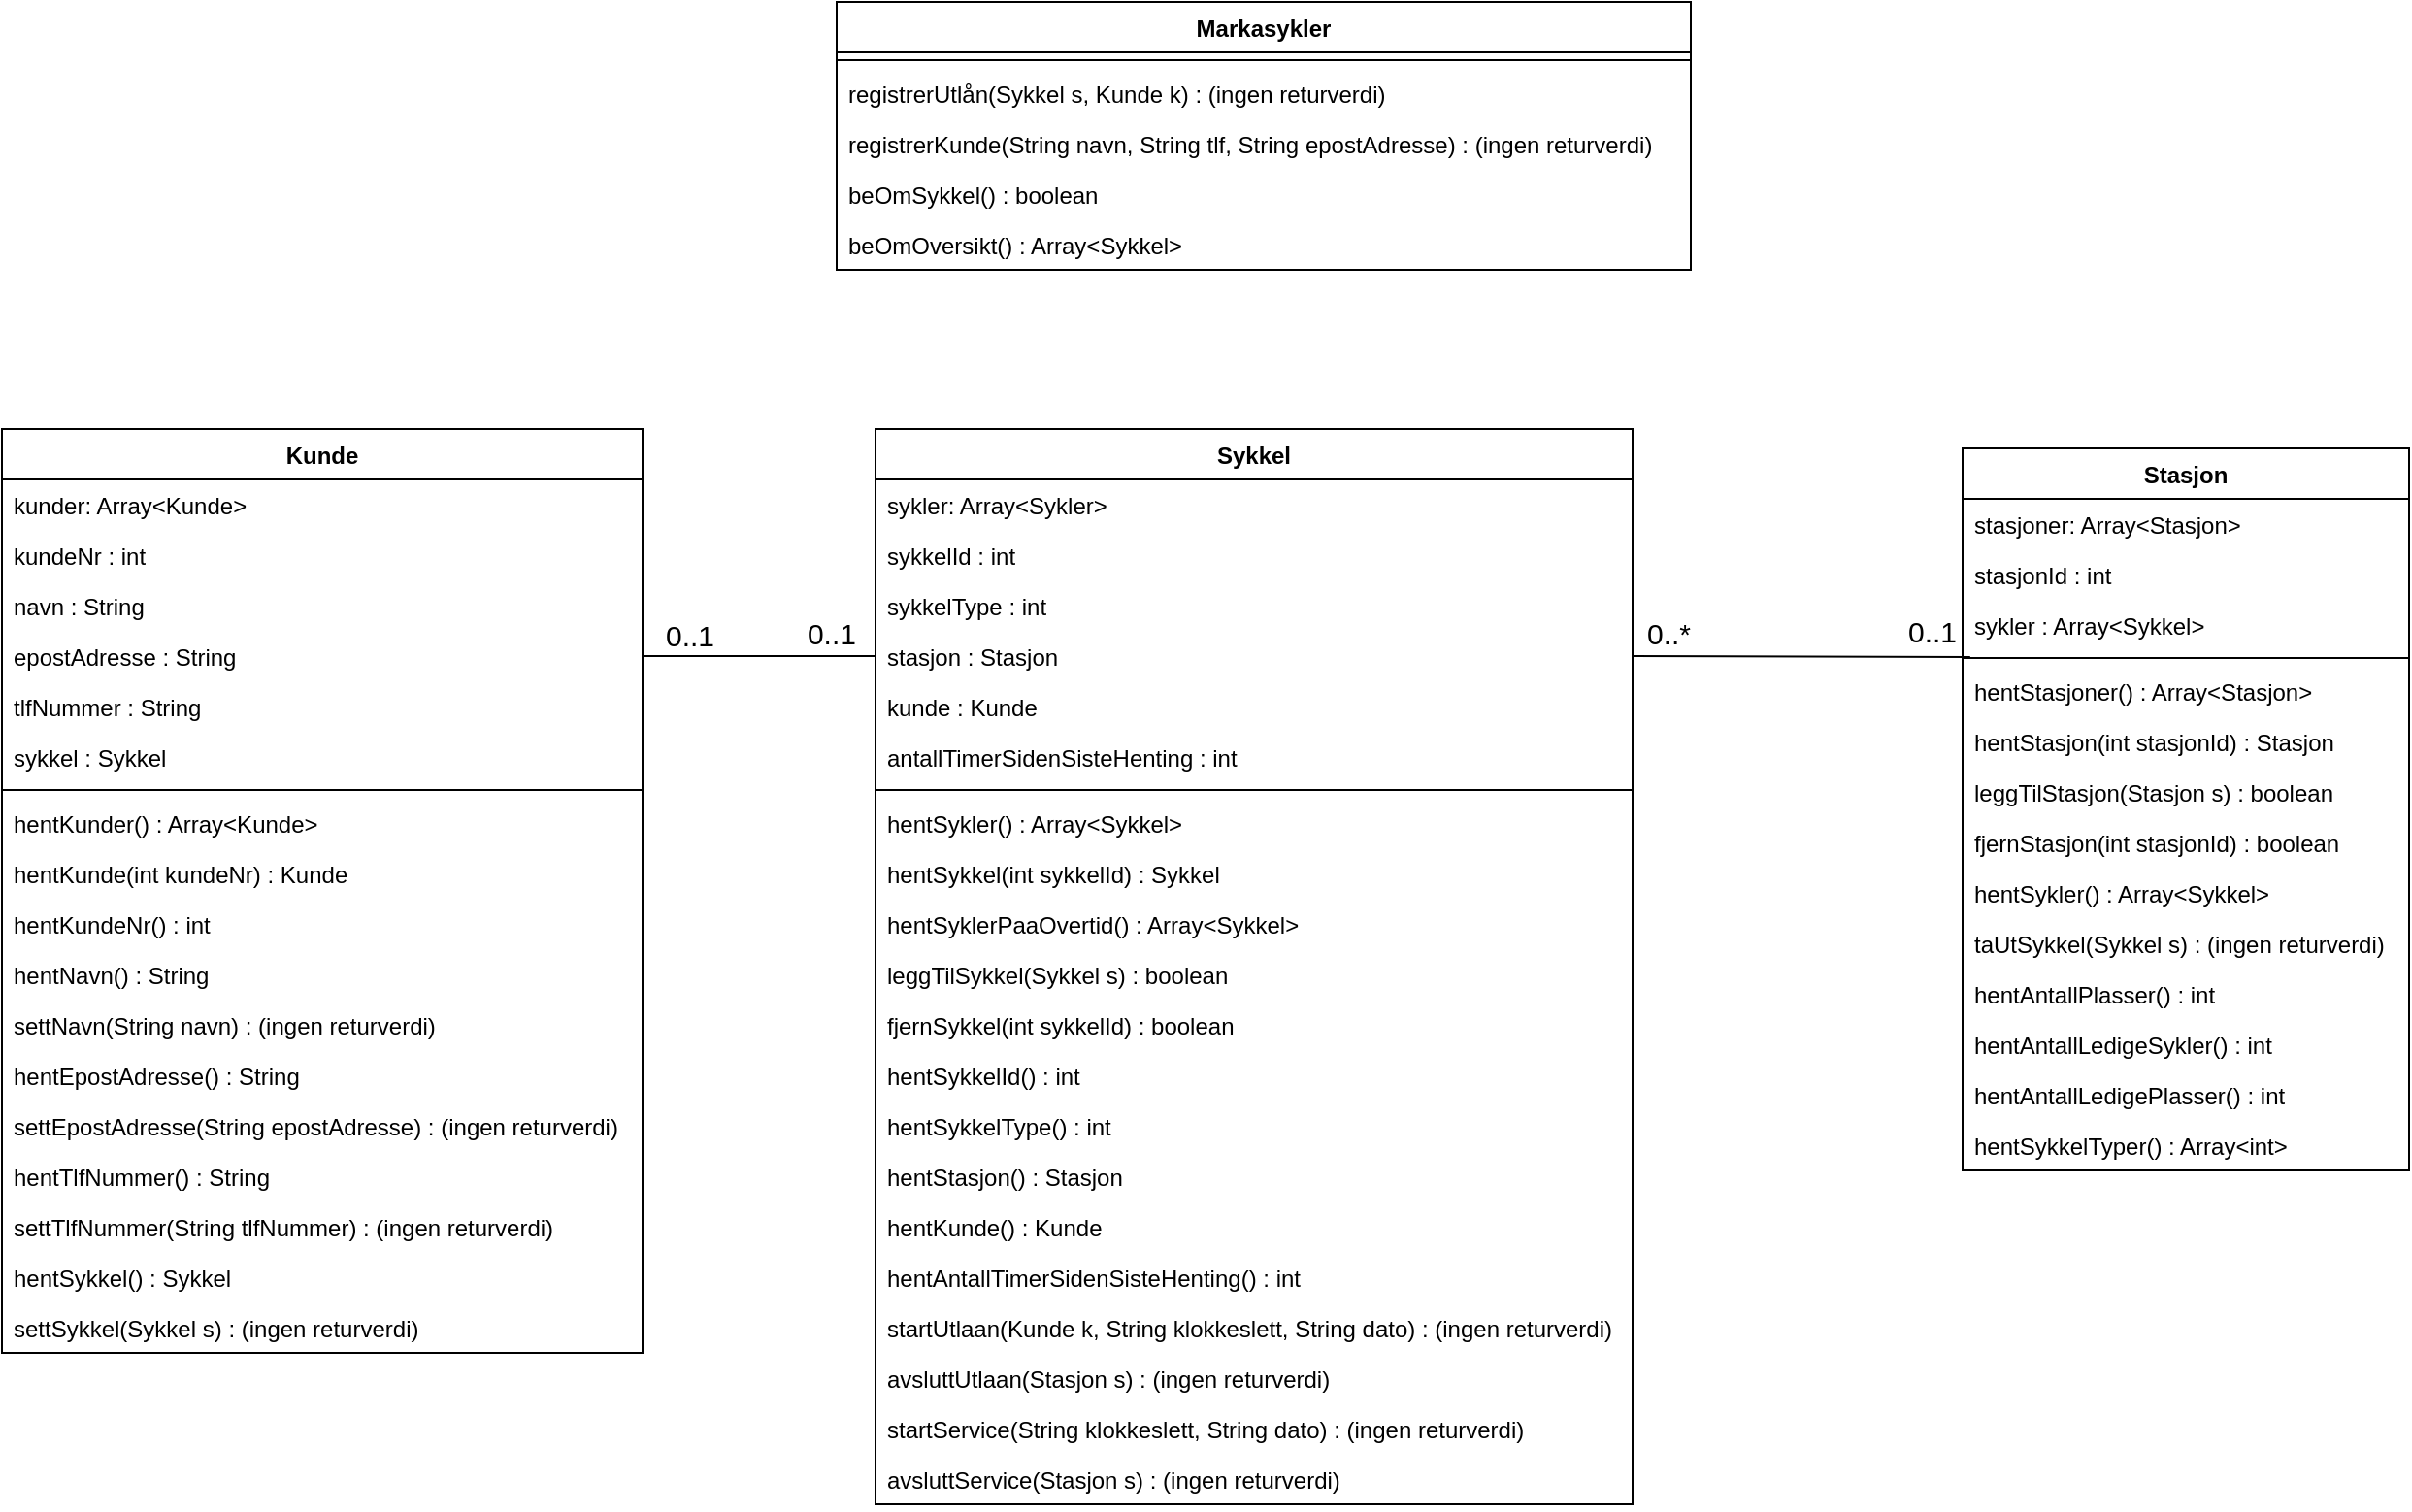 <mxfile version="13.8.0" type="github">
  <diagram id="C5RBs43oDa-KdzZeNtuy" name="Page-1">
    <mxGraphModel dx="2071" dy="831" grid="1" gridSize="10" guides="1" tooltips="1" connect="1" arrows="1" fold="1" page="1" pageScale="1" pageWidth="1654" pageHeight="1169" math="0" shadow="0">
      <root>
        <mxCell id="WIyWlLk6GJQsqaUBKTNV-0" />
        <mxCell id="WIyWlLk6GJQsqaUBKTNV-1" parent="WIyWlLk6GJQsqaUBKTNV-0" />
        <mxCell id="VrpznBEagQT3Lf_o6-Ye-7" value="" style="endArrow=none;html=1;rounded=0;exitX=1;exitY=0.5;exitDx=0;exitDy=0;entryX=0;entryY=0.5;entryDx=0;entryDy=0;" parent="WIyWlLk6GJQsqaUBKTNV-1" source="aeJ9pazkbRF26ST0N7e8-9" target="QVgdoW_EJSvDWmZYw-zW-9" edge="1">
          <mxGeometry relative="1" as="geometry">
            <mxPoint x="620" y="180" as="sourcePoint" />
            <mxPoint x="780" y="180" as="targetPoint" />
          </mxGeometry>
        </mxCell>
        <mxCell id="VrpznBEagQT3Lf_o6-Ye-8" value="&lt;font style=&quot;font-size: 15px&quot;&gt;0..1&lt;/font&gt;" style="resizable=0;html=1;align=left;verticalAlign=bottom;" parent="VrpznBEagQT3Lf_o6-Ye-7" connectable="0" vertex="1">
          <mxGeometry x="-1" relative="1" as="geometry">
            <mxPoint x="10" as="offset" />
          </mxGeometry>
        </mxCell>
        <mxCell id="VrpznBEagQT3Lf_o6-Ye-9" value="0..1" style="resizable=0;html=1;align=right;verticalAlign=bottom;fontSize=15;" parent="VrpznBEagQT3Lf_o6-Ye-7" connectable="0" vertex="1">
          <mxGeometry x="1" relative="1" as="geometry">
            <mxPoint x="-10" y="-1" as="offset" />
          </mxGeometry>
        </mxCell>
        <mxCell id="VrpznBEagQT3Lf_o6-Ye-13" value="" style="endArrow=none;html=1;rounded=0;exitX=0.017;exitY=0.436;exitDx=0;exitDy=0;exitPerimeter=0;entryX=1;entryY=0.5;entryDx=0;entryDy=0;" parent="WIyWlLk6GJQsqaUBKTNV-1" source="9goj5CrehQjhdctx5q1Q-2" target="QVgdoW_EJSvDWmZYw-zW-9" edge="1">
          <mxGeometry relative="1" as="geometry">
            <mxPoint x="1200" y="420" as="sourcePoint" />
            <mxPoint x="1120" y="381" as="targetPoint" />
          </mxGeometry>
        </mxCell>
        <mxCell id="VrpznBEagQT3Lf_o6-Ye-14" value="&lt;font style=&quot;font-size: 15px&quot;&gt;0..1&lt;/font&gt;" style="resizable=0;html=1;align=left;verticalAlign=bottom;" parent="VrpznBEagQT3Lf_o6-Ye-13" connectable="0" vertex="1">
          <mxGeometry x="-1" relative="1" as="geometry">
            <mxPoint x="-33.91" y="-1.49" as="offset" />
          </mxGeometry>
        </mxCell>
        <mxCell id="VrpznBEagQT3Lf_o6-Ye-15" value="0..*" style="resizable=0;html=1;align=right;verticalAlign=bottom;fontSize=15;" parent="VrpznBEagQT3Lf_o6-Ye-13" connectable="0" vertex="1">
          <mxGeometry x="1" relative="1" as="geometry">
            <mxPoint x="30.09" as="offset" />
          </mxGeometry>
        </mxCell>
        <mxCell id="5cLu1j_Fh5NlevFUKu2e-8" value="Markasykler" style="swimlane;fontStyle=1;align=center;verticalAlign=top;childLayout=stackLayout;horizontal=1;startSize=26;horizontalStack=0;resizeParent=1;resizeParentMax=0;resizeLast=0;collapsible=1;marginBottom=0;" parent="WIyWlLk6GJQsqaUBKTNV-1" vertex="1">
          <mxGeometry x="660" y="70" width="440" height="138" as="geometry" />
        </mxCell>
        <mxCell id="5cLu1j_Fh5NlevFUKu2e-10" value="" style="line;strokeWidth=1;fillColor=none;align=left;verticalAlign=middle;spacingTop=-1;spacingLeft=3;spacingRight=3;rotatable=0;labelPosition=right;points=[];portConstraint=eastwest;" parent="5cLu1j_Fh5NlevFUKu2e-8" vertex="1">
          <mxGeometry y="26" width="440" height="8" as="geometry" />
        </mxCell>
        <mxCell id="5cLu1j_Fh5NlevFUKu2e-20" value="registrerUtlån(Sykkel s, Kunde k) : (ingen returverdi) " style="text;strokeColor=none;fillColor=none;align=left;verticalAlign=top;spacingLeft=4;spacingRight=4;overflow=hidden;rotatable=0;points=[[0,0.5],[1,0.5]];portConstraint=eastwest;" parent="5cLu1j_Fh5NlevFUKu2e-8" vertex="1">
          <mxGeometry y="34" width="440" height="26" as="geometry" />
        </mxCell>
        <mxCell id="5cLu1j_Fh5NlevFUKu2e-21" value="registrerKunde(String navn, String tlf, String epostAdresse) : (ingen returverdi)" style="text;strokeColor=none;fillColor=none;align=left;verticalAlign=top;spacingLeft=4;spacingRight=4;overflow=hidden;rotatable=0;points=[[0,0.5],[1,0.5]];portConstraint=eastwest;" parent="5cLu1j_Fh5NlevFUKu2e-8" vertex="1">
          <mxGeometry y="60" width="440" height="26" as="geometry" />
        </mxCell>
        <mxCell id="uB-KTIDts_Ee8TIW10e4-4" value="beOmSykkel() : boolean" style="text;strokeColor=none;fillColor=none;align=left;verticalAlign=top;spacingLeft=4;spacingRight=4;overflow=hidden;rotatable=0;points=[[0,0.5],[1,0.5]];portConstraint=eastwest;" vertex="1" parent="5cLu1j_Fh5NlevFUKu2e-8">
          <mxGeometry y="86" width="440" height="26" as="geometry" />
        </mxCell>
        <mxCell id="uB-KTIDts_Ee8TIW10e4-5" value="beOmOversikt() : Array&lt;Sykkel&gt;" style="text;strokeColor=none;fillColor=none;align=left;verticalAlign=top;spacingLeft=4;spacingRight=4;overflow=hidden;rotatable=0;points=[[0,0.5],[1,0.5]];portConstraint=eastwest;" vertex="1" parent="5cLu1j_Fh5NlevFUKu2e-8">
          <mxGeometry y="112" width="440" height="26" as="geometry" />
        </mxCell>
        <mxCell id="aeJ9pazkbRF26ST0N7e8-0" value="Kunde" style="swimlane;fontStyle=1;align=center;verticalAlign=top;childLayout=stackLayout;horizontal=1;startSize=26;horizontalStack=0;resizeParent=1;resizeParentMax=0;resizeLast=0;collapsible=1;marginBottom=0;" parent="WIyWlLk6GJQsqaUBKTNV-1" vertex="1">
          <mxGeometry x="230" y="290" width="330" height="476" as="geometry" />
        </mxCell>
        <mxCell id="2YwRM7dUgeI0-jvgFiAl-2" value="kunder: Array&lt;Kunde&gt;" style="text;strokeColor=none;fillColor=none;align=left;verticalAlign=top;spacingLeft=4;spacingRight=4;overflow=hidden;rotatable=0;points=[[0,0.5],[1,0.5]];portConstraint=eastwest;" parent="aeJ9pazkbRF26ST0N7e8-0" vertex="1">
          <mxGeometry y="26" width="330" height="26" as="geometry" />
        </mxCell>
        <mxCell id="aeJ9pazkbRF26ST0N7e8-1" value="kundeNr : int" style="text;strokeColor=none;fillColor=none;align=left;verticalAlign=top;spacingLeft=4;spacingRight=4;overflow=hidden;rotatable=0;points=[[0,0.5],[1,0.5]];portConstraint=eastwest;fontStyle=0" parent="aeJ9pazkbRF26ST0N7e8-0" vertex="1">
          <mxGeometry y="52" width="330" height="26" as="geometry" />
        </mxCell>
        <mxCell id="aeJ9pazkbRF26ST0N7e8-2" value="navn : String" style="text;strokeColor=none;fillColor=none;align=left;verticalAlign=top;spacingLeft=4;spacingRight=4;overflow=hidden;rotatable=0;points=[[0,0.5],[1,0.5]];portConstraint=eastwest;" parent="aeJ9pazkbRF26ST0N7e8-0" vertex="1">
          <mxGeometry y="78" width="330" height="26" as="geometry" />
        </mxCell>
        <mxCell id="aeJ9pazkbRF26ST0N7e8-9" value="epostAdresse : String" style="text;strokeColor=none;fillColor=none;align=left;verticalAlign=top;spacingLeft=4;spacingRight=4;overflow=hidden;rotatable=0;points=[[0,0.5],[1,0.5]];portConstraint=eastwest;" parent="aeJ9pazkbRF26ST0N7e8-0" vertex="1">
          <mxGeometry y="104" width="330" height="26" as="geometry" />
        </mxCell>
        <mxCell id="aeJ9pazkbRF26ST0N7e8-10" value="tlfNummer : String" style="text;strokeColor=none;fillColor=none;align=left;verticalAlign=top;spacingLeft=4;spacingRight=4;overflow=hidden;rotatable=0;points=[[0,0.5],[1,0.5]];portConstraint=eastwest;" parent="aeJ9pazkbRF26ST0N7e8-0" vertex="1">
          <mxGeometry y="130" width="330" height="26" as="geometry" />
        </mxCell>
        <mxCell id="aeJ9pazkbRF26ST0N7e8-11" value="sykkel : Sykkel" style="text;strokeColor=none;fillColor=none;align=left;verticalAlign=top;spacingLeft=4;spacingRight=4;overflow=hidden;rotatable=0;points=[[0,0.5],[1,0.5]];portConstraint=eastwest;" parent="aeJ9pazkbRF26ST0N7e8-0" vertex="1">
          <mxGeometry y="156" width="330" height="26" as="geometry" />
        </mxCell>
        <mxCell id="aeJ9pazkbRF26ST0N7e8-3" value="" style="line;strokeWidth=1;fillColor=none;align=left;verticalAlign=middle;spacingTop=-1;spacingLeft=3;spacingRight=3;rotatable=0;labelPosition=right;points=[];portConstraint=eastwest;" parent="aeJ9pazkbRF26ST0N7e8-0" vertex="1">
          <mxGeometry y="182" width="330" height="8" as="geometry" />
        </mxCell>
        <mxCell id="uB-KTIDts_Ee8TIW10e4-7" value="hentKunder() : Array&lt;Kunde&gt;" style="text;strokeColor=none;fillColor=none;align=left;verticalAlign=top;spacingLeft=4;spacingRight=4;overflow=hidden;rotatable=0;points=[[0,0.5],[1,0.5]];portConstraint=eastwest;" vertex="1" parent="aeJ9pazkbRF26ST0N7e8-0">
          <mxGeometry y="190" width="330" height="26" as="geometry" />
        </mxCell>
        <mxCell id="uB-KTIDts_Ee8TIW10e4-8" value="hentKunde(int kundeNr) : Kunde" style="text;strokeColor=none;fillColor=none;align=left;verticalAlign=top;spacingLeft=4;spacingRight=4;overflow=hidden;rotatable=0;points=[[0,0.5],[1,0.5]];portConstraint=eastwest;" vertex="1" parent="aeJ9pazkbRF26ST0N7e8-0">
          <mxGeometry y="216" width="330" height="26" as="geometry" />
        </mxCell>
        <mxCell id="aeJ9pazkbRF26ST0N7e8-4" value="hentKundeNr() : int" style="text;strokeColor=none;fillColor=none;align=left;verticalAlign=top;spacingLeft=4;spacingRight=4;overflow=hidden;rotatable=0;points=[[0,0.5],[1,0.5]];portConstraint=eastwest;" parent="aeJ9pazkbRF26ST0N7e8-0" vertex="1">
          <mxGeometry y="242" width="330" height="26" as="geometry" />
        </mxCell>
        <mxCell id="aeJ9pazkbRF26ST0N7e8-5" value="hentNavn() : String" style="text;strokeColor=none;fillColor=none;align=left;verticalAlign=top;spacingLeft=4;spacingRight=4;overflow=hidden;rotatable=0;points=[[0,0.5],[1,0.5]];portConstraint=eastwest;" parent="aeJ9pazkbRF26ST0N7e8-0" vertex="1">
          <mxGeometry y="268" width="330" height="26" as="geometry" />
        </mxCell>
        <mxCell id="uB-KTIDts_Ee8TIW10e4-6" value="settNavn(String navn) : (ingen returverdi)" style="text;strokeColor=none;fillColor=none;align=left;verticalAlign=top;spacingLeft=4;spacingRight=4;overflow=hidden;rotatable=0;points=[[0,0.5],[1,0.5]];portConstraint=eastwest;" vertex="1" parent="aeJ9pazkbRF26ST0N7e8-0">
          <mxGeometry y="294" width="330" height="26" as="geometry" />
        </mxCell>
        <mxCell id="aeJ9pazkbRF26ST0N7e8-6" value="hentEpostAdresse() : String" style="text;strokeColor=none;fillColor=none;align=left;verticalAlign=top;spacingLeft=4;spacingRight=4;overflow=hidden;rotatable=0;points=[[0,0.5],[1,0.5]];portConstraint=eastwest;" parent="aeJ9pazkbRF26ST0N7e8-0" vertex="1">
          <mxGeometry y="320" width="330" height="26" as="geometry" />
        </mxCell>
        <mxCell id="aeJ9pazkbRF26ST0N7e8-7" value="settEpostAdresse(String epostAdresse) : (ingen returverdi)" style="text;strokeColor=none;fillColor=none;align=left;verticalAlign=top;spacingLeft=4;spacingRight=4;overflow=hidden;rotatable=0;points=[[0,0.5],[1,0.5]];portConstraint=eastwest;" parent="aeJ9pazkbRF26ST0N7e8-0" vertex="1">
          <mxGeometry y="346" width="330" height="26" as="geometry" />
        </mxCell>
        <mxCell id="aeJ9pazkbRF26ST0N7e8-8" value="hentTlfNummer() : String" style="text;strokeColor=none;fillColor=none;align=left;verticalAlign=top;spacingLeft=4;spacingRight=4;overflow=hidden;rotatable=0;points=[[0,0.5],[1,0.5]];portConstraint=eastwest;" parent="aeJ9pazkbRF26ST0N7e8-0" vertex="1">
          <mxGeometry y="372" width="330" height="26" as="geometry" />
        </mxCell>
        <mxCell id="aeJ9pazkbRF26ST0N7e8-12" value="settTlfNummer(String tlfNummer) : (ingen returverdi)" style="text;strokeColor=none;fillColor=none;align=left;verticalAlign=top;spacingLeft=4;spacingRight=4;overflow=hidden;rotatable=0;points=[[0,0.5],[1,0.5]];portConstraint=eastwest;" parent="aeJ9pazkbRF26ST0N7e8-0" vertex="1">
          <mxGeometry y="398" width="330" height="26" as="geometry" />
        </mxCell>
        <mxCell id="aeJ9pazkbRF26ST0N7e8-13" value="hentSykkel() : Sykkel" style="text;strokeColor=none;fillColor=none;align=left;verticalAlign=top;spacingLeft=4;spacingRight=4;overflow=hidden;rotatable=0;points=[[0,0.5],[1,0.5]];portConstraint=eastwest;" parent="aeJ9pazkbRF26ST0N7e8-0" vertex="1">
          <mxGeometry y="424" width="330" height="26" as="geometry" />
        </mxCell>
        <mxCell id="aeJ9pazkbRF26ST0N7e8-14" value="settSykkel(Sykkel s) : (ingen returverdi)" style="text;strokeColor=none;fillColor=none;align=left;verticalAlign=top;spacingLeft=4;spacingRight=4;overflow=hidden;rotatable=0;points=[[0,0.5],[1,0.5]];portConstraint=eastwest;" parent="aeJ9pazkbRF26ST0N7e8-0" vertex="1">
          <mxGeometry y="450" width="330" height="26" as="geometry" />
        </mxCell>
        <mxCell id="QVgdoW_EJSvDWmZYw-zW-0" value="Sykkel" style="swimlane;fontStyle=1;align=center;verticalAlign=top;childLayout=stackLayout;horizontal=1;startSize=26;horizontalStack=0;resizeParent=1;resizeParentMax=0;resizeLast=0;collapsible=1;marginBottom=0;" parent="WIyWlLk6GJQsqaUBKTNV-1" vertex="1">
          <mxGeometry x="680" y="290" width="390" height="554" as="geometry" />
        </mxCell>
        <mxCell id="2YwRM7dUgeI0-jvgFiAl-1" value="sykler: Array&lt;Sykler&gt;" style="text;strokeColor=none;fillColor=none;align=left;verticalAlign=top;spacingLeft=4;spacingRight=4;overflow=hidden;rotatable=0;points=[[0,0.5],[1,0.5]];portConstraint=eastwest;" parent="QVgdoW_EJSvDWmZYw-zW-0" vertex="1">
          <mxGeometry y="26" width="390" height="26" as="geometry" />
        </mxCell>
        <mxCell id="QVgdoW_EJSvDWmZYw-zW-1" value="sykkelId : int" style="text;strokeColor=none;fillColor=none;align=left;verticalAlign=top;spacingLeft=4;spacingRight=4;overflow=hidden;rotatable=0;points=[[0,0.5],[1,0.5]];portConstraint=eastwest;fontStyle=0" parent="QVgdoW_EJSvDWmZYw-zW-0" vertex="1">
          <mxGeometry y="52" width="390" height="26" as="geometry" />
        </mxCell>
        <mxCell id="QVgdoW_EJSvDWmZYw-zW-2" value="sykkelType : int" style="text;strokeColor=none;fillColor=none;align=left;verticalAlign=top;spacingLeft=4;spacingRight=4;overflow=hidden;rotatable=0;points=[[0,0.5],[1,0.5]];portConstraint=eastwest;" parent="QVgdoW_EJSvDWmZYw-zW-0" vertex="1">
          <mxGeometry y="78" width="390" height="26" as="geometry" />
        </mxCell>
        <mxCell id="QVgdoW_EJSvDWmZYw-zW-9" value="stasjon : Stasjon" style="text;strokeColor=none;fillColor=none;align=left;verticalAlign=top;spacingLeft=4;spacingRight=4;overflow=hidden;rotatable=0;points=[[0,0.5],[1,0.5]];portConstraint=eastwest;" parent="QVgdoW_EJSvDWmZYw-zW-0" vertex="1">
          <mxGeometry y="104" width="390" height="26" as="geometry" />
        </mxCell>
        <mxCell id="QVgdoW_EJSvDWmZYw-zW-10" value="kunde : Kunde" style="text;strokeColor=none;fillColor=none;align=left;verticalAlign=top;spacingLeft=4;spacingRight=4;overflow=hidden;rotatable=0;points=[[0,0.5],[1,0.5]];portConstraint=eastwest;" parent="QVgdoW_EJSvDWmZYw-zW-0" vertex="1">
          <mxGeometry y="130" width="390" height="26" as="geometry" />
        </mxCell>
        <mxCell id="QVgdoW_EJSvDWmZYw-zW-12" value="antallTimerSidenSisteHenting : int" style="text;strokeColor=none;fillColor=none;align=left;verticalAlign=top;spacingLeft=4;spacingRight=4;overflow=hidden;rotatable=0;points=[[0,0.5],[1,0.5]];portConstraint=eastwest;" parent="QVgdoW_EJSvDWmZYw-zW-0" vertex="1">
          <mxGeometry y="156" width="390" height="26" as="geometry" />
        </mxCell>
        <mxCell id="QVgdoW_EJSvDWmZYw-zW-3" value="" style="line;strokeWidth=1;fillColor=none;align=left;verticalAlign=middle;spacingTop=-1;spacingLeft=3;spacingRight=3;rotatable=0;labelPosition=right;points=[];portConstraint=eastwest;" parent="QVgdoW_EJSvDWmZYw-zW-0" vertex="1">
          <mxGeometry y="182" width="390" height="8" as="geometry" />
        </mxCell>
        <mxCell id="5cLu1j_Fh5NlevFUKu2e-17" value="hentSykler() : Array&lt;Sykkel&gt;" style="text;strokeColor=none;fillColor=none;align=left;verticalAlign=top;spacingLeft=4;spacingRight=4;overflow=hidden;rotatable=0;points=[[0,0.5],[1,0.5]];portConstraint=eastwest;" parent="QVgdoW_EJSvDWmZYw-zW-0" vertex="1">
          <mxGeometry y="190" width="390" height="26" as="geometry" />
        </mxCell>
        <mxCell id="uB-KTIDts_Ee8TIW10e4-9" value="hentSykkel(int sykkelId) : Sykkel" style="text;strokeColor=none;fillColor=none;align=left;verticalAlign=top;spacingLeft=4;spacingRight=4;overflow=hidden;rotatable=0;points=[[0,0.5],[1,0.5]];portConstraint=eastwest;" vertex="1" parent="QVgdoW_EJSvDWmZYw-zW-0">
          <mxGeometry y="216" width="390" height="26" as="geometry" />
        </mxCell>
        <mxCell id="5cLu1j_Fh5NlevFUKu2e-22" value="hentSyklerPaaOvertid() : Array&lt;Sykkel&gt;" style="text;strokeColor=none;fillColor=none;align=left;verticalAlign=top;spacingLeft=4;spacingRight=4;overflow=hidden;rotatable=0;points=[[0,0.5],[1,0.5]];portConstraint=eastwest;" parent="QVgdoW_EJSvDWmZYw-zW-0" vertex="1">
          <mxGeometry y="242" width="390" height="26" as="geometry" />
        </mxCell>
        <mxCell id="5cLu1j_Fh5NlevFUKu2e-18" value="leggTilSykkel(Sykkel s) : boolean" style="text;strokeColor=none;fillColor=none;align=left;verticalAlign=top;spacingLeft=4;spacingRight=4;overflow=hidden;rotatable=0;points=[[0,0.5],[1,0.5]];portConstraint=eastwest;" parent="QVgdoW_EJSvDWmZYw-zW-0" vertex="1">
          <mxGeometry y="268" width="390" height="26" as="geometry" />
        </mxCell>
        <mxCell id="5cLu1j_Fh5NlevFUKu2e-19" value="fjernSykkel(int sykkelId) : boolean" style="text;strokeColor=none;fillColor=none;align=left;verticalAlign=top;spacingLeft=4;spacingRight=4;overflow=hidden;rotatable=0;points=[[0,0.5],[1,0.5]];portConstraint=eastwest;" parent="QVgdoW_EJSvDWmZYw-zW-0" vertex="1">
          <mxGeometry y="294" width="390" height="26" as="geometry" />
        </mxCell>
        <mxCell id="QVgdoW_EJSvDWmZYw-zW-4" value="hentSykkelId() : int" style="text;strokeColor=none;fillColor=none;align=left;verticalAlign=top;spacingLeft=4;spacingRight=4;overflow=hidden;rotatable=0;points=[[0,0.5],[1,0.5]];portConstraint=eastwest;" parent="QVgdoW_EJSvDWmZYw-zW-0" vertex="1">
          <mxGeometry y="320" width="390" height="26" as="geometry" />
        </mxCell>
        <mxCell id="QVgdoW_EJSvDWmZYw-zW-5" value="hentSykkelType() : int" style="text;strokeColor=none;fillColor=none;align=left;verticalAlign=top;spacingLeft=4;spacingRight=4;overflow=hidden;rotatable=0;points=[[0,0.5],[1,0.5]];portConstraint=eastwest;" parent="QVgdoW_EJSvDWmZYw-zW-0" vertex="1">
          <mxGeometry y="346" width="390" height="26" as="geometry" />
        </mxCell>
        <mxCell id="QVgdoW_EJSvDWmZYw-zW-6" value="hentStasjon() : Stasjon" style="text;strokeColor=none;fillColor=none;align=left;verticalAlign=top;spacingLeft=4;spacingRight=4;overflow=hidden;rotatable=0;points=[[0,0.5],[1,0.5]];portConstraint=eastwest;" parent="QVgdoW_EJSvDWmZYw-zW-0" vertex="1">
          <mxGeometry y="372" width="390" height="26" as="geometry" />
        </mxCell>
        <mxCell id="QVgdoW_EJSvDWmZYw-zW-7" value="hentKunde() : Kunde" style="text;strokeColor=none;fillColor=none;align=left;verticalAlign=top;spacingLeft=4;spacingRight=4;overflow=hidden;rotatable=0;points=[[0,0.5],[1,0.5]];portConstraint=eastwest;" parent="QVgdoW_EJSvDWmZYw-zW-0" vertex="1">
          <mxGeometry y="398" width="390" height="26" as="geometry" />
        </mxCell>
        <mxCell id="QVgdoW_EJSvDWmZYw-zW-13" value="hentAntallTimerSidenSisteHenting() : int" style="text;strokeColor=none;fillColor=none;align=left;verticalAlign=top;spacingLeft=4;spacingRight=4;overflow=hidden;rotatable=0;points=[[0,0.5],[1,0.5]];portConstraint=eastwest;" parent="QVgdoW_EJSvDWmZYw-zW-0" vertex="1">
          <mxGeometry y="424" width="390" height="26" as="geometry" />
        </mxCell>
        <mxCell id="QVgdoW_EJSvDWmZYw-zW-14" value="startUtlaan(Kunde k, String klokkeslett, String dato) : (ingen returverdi)" style="text;strokeColor=none;fillColor=none;align=left;verticalAlign=top;spacingLeft=4;spacingRight=4;overflow=hidden;rotatable=0;points=[[0,0.5],[1,0.5]];portConstraint=eastwest;" parent="QVgdoW_EJSvDWmZYw-zW-0" vertex="1">
          <mxGeometry y="450" width="390" height="26" as="geometry" />
        </mxCell>
        <mxCell id="QVgdoW_EJSvDWmZYw-zW-15" value="avsluttUtlaan(Stasjon s) : (ingen returverdi)" style="text;strokeColor=none;fillColor=none;align=left;verticalAlign=top;spacingLeft=4;spacingRight=4;overflow=hidden;rotatable=0;points=[[0,0.5],[1,0.5]];portConstraint=eastwest;" parent="QVgdoW_EJSvDWmZYw-zW-0" vertex="1">
          <mxGeometry y="476" width="390" height="26" as="geometry" />
        </mxCell>
        <mxCell id="QVgdoW_EJSvDWmZYw-zW-16" value="startService(String klokkeslett, String dato) : (ingen returverdi)" style="text;strokeColor=none;fillColor=none;align=left;verticalAlign=top;spacingLeft=4;spacingRight=4;overflow=hidden;rotatable=0;points=[[0,0.5],[1,0.5]];portConstraint=eastwest;" parent="QVgdoW_EJSvDWmZYw-zW-0" vertex="1">
          <mxGeometry y="502" width="390" height="26" as="geometry" />
        </mxCell>
        <mxCell id="QVgdoW_EJSvDWmZYw-zW-17" value="avsluttService(Stasjon s) : (ingen returverdi)" style="text;strokeColor=none;fillColor=none;align=left;verticalAlign=top;spacingLeft=4;spacingRight=4;overflow=hidden;rotatable=0;points=[[0,0.5],[1,0.5]];portConstraint=eastwest;" parent="QVgdoW_EJSvDWmZYw-zW-0" vertex="1">
          <mxGeometry y="528" width="390" height="26" as="geometry" />
        </mxCell>
        <mxCell id="9goj5CrehQjhdctx5q1Q-0" value="Stasjon" style="swimlane;fontStyle=1;align=center;verticalAlign=top;childLayout=stackLayout;horizontal=1;startSize=26;horizontalStack=0;resizeParent=1;resizeParentMax=0;resizeLast=0;collapsible=1;marginBottom=0;" parent="WIyWlLk6GJQsqaUBKTNV-1" vertex="1">
          <mxGeometry x="1240" y="300" width="230" height="372" as="geometry" />
        </mxCell>
        <mxCell id="2YwRM7dUgeI0-jvgFiAl-0" value="stasjoner: Array&lt;Stasjon&gt;&#xa;" style="text;strokeColor=none;fillColor=none;align=left;verticalAlign=top;spacingLeft=4;spacingRight=4;overflow=hidden;rotatable=0;points=[[0,0.5],[1,0.5]];portConstraint=eastwest;" parent="9goj5CrehQjhdctx5q1Q-0" vertex="1">
          <mxGeometry y="26" width="230" height="26" as="geometry" />
        </mxCell>
        <mxCell id="9goj5CrehQjhdctx5q1Q-5" value="stasjonId : int" style="text;strokeColor=none;fillColor=none;align=left;verticalAlign=top;spacingLeft=4;spacingRight=4;overflow=hidden;rotatable=0;points=[[0,0.5],[1,0.5]];portConstraint=eastwest;fontStyle=0" parent="9goj5CrehQjhdctx5q1Q-0" vertex="1">
          <mxGeometry y="52" width="230" height="26" as="geometry" />
        </mxCell>
        <mxCell id="9goj5CrehQjhdctx5q1Q-12" value="sykler : Array&lt;Sykkel&gt;" style="text;strokeColor=none;fillColor=none;align=left;verticalAlign=top;spacingLeft=4;spacingRight=4;overflow=hidden;rotatable=0;points=[[0,0.5],[1,0.5]];portConstraint=eastwest;" parent="9goj5CrehQjhdctx5q1Q-0" vertex="1">
          <mxGeometry y="78" width="230" height="26" as="geometry" />
        </mxCell>
        <mxCell id="9goj5CrehQjhdctx5q1Q-2" value="" style="line;strokeWidth=1;fillColor=none;align=left;verticalAlign=middle;spacingTop=-1;spacingLeft=3;spacingRight=3;rotatable=0;labelPosition=right;points=[];portConstraint=eastwest;" parent="9goj5CrehQjhdctx5q1Q-0" vertex="1">
          <mxGeometry y="104" width="230" height="8" as="geometry" />
        </mxCell>
        <mxCell id="5cLu1j_Fh5NlevFUKu2e-11" value="hentStasjoner() : Array&lt;Stasjon&gt;" style="text;strokeColor=none;fillColor=none;align=left;verticalAlign=top;spacingLeft=4;spacingRight=4;overflow=hidden;rotatable=0;points=[[0,0.5],[1,0.5]];portConstraint=eastwest;" parent="9goj5CrehQjhdctx5q1Q-0" vertex="1">
          <mxGeometry y="112" width="230" height="26" as="geometry" />
        </mxCell>
        <mxCell id="uB-KTIDts_Ee8TIW10e4-12" value="hentStasjon(int stasjonId) : Stasjon" style="text;strokeColor=none;fillColor=none;align=left;verticalAlign=top;spacingLeft=4;spacingRight=4;overflow=hidden;rotatable=0;points=[[0,0.5],[1,0.5]];portConstraint=eastwest;" vertex="1" parent="9goj5CrehQjhdctx5q1Q-0">
          <mxGeometry y="138" width="230" height="26" as="geometry" />
        </mxCell>
        <mxCell id="5cLu1j_Fh5NlevFUKu2e-15" value="leggTilStasjon(Stasjon s) : boolean" style="text;strokeColor=none;fillColor=none;align=left;verticalAlign=top;spacingLeft=4;spacingRight=4;overflow=hidden;rotatable=0;points=[[0,0.5],[1,0.5]];portConstraint=eastwest;" parent="9goj5CrehQjhdctx5q1Q-0" vertex="1">
          <mxGeometry y="164" width="230" height="26" as="geometry" />
        </mxCell>
        <mxCell id="5cLu1j_Fh5NlevFUKu2e-16" value="fjernStasjon(int stasjonId) : boolean" style="text;strokeColor=none;fillColor=none;align=left;verticalAlign=top;spacingLeft=4;spacingRight=4;overflow=hidden;rotatable=0;points=[[0,0.5],[1,0.5]];portConstraint=eastwest;" parent="9goj5CrehQjhdctx5q1Q-0" vertex="1">
          <mxGeometry y="190" width="230" height="26" as="geometry" />
        </mxCell>
        <mxCell id="9goj5CrehQjhdctx5q1Q-8" value="hentSykler() : Array&lt;Sykkel&gt;" style="text;strokeColor=none;fillColor=none;align=left;verticalAlign=top;spacingLeft=4;spacingRight=4;overflow=hidden;rotatable=0;points=[[0,0.5],[1,0.5]];portConstraint=eastwest;" parent="9goj5CrehQjhdctx5q1Q-0" vertex="1">
          <mxGeometry y="216" width="230" height="26" as="geometry" />
        </mxCell>
        <mxCell id="uB-KTIDts_Ee8TIW10e4-11" value="taUtSykkel(Sykkel s) : (ingen returverdi)" style="text;strokeColor=none;fillColor=none;align=left;verticalAlign=top;spacingLeft=4;spacingRight=4;overflow=hidden;rotatable=0;points=[[0,0.5],[1,0.5]];portConstraint=eastwest;" vertex="1" parent="9goj5CrehQjhdctx5q1Q-0">
          <mxGeometry y="242" width="230" height="26" as="geometry" />
        </mxCell>
        <mxCell id="9goj5CrehQjhdctx5q1Q-7" value="hentAntallPlasser() : int" style="text;strokeColor=none;fillColor=none;align=left;verticalAlign=top;spacingLeft=4;spacingRight=4;overflow=hidden;rotatable=0;points=[[0,0.5],[1,0.5]];portConstraint=eastwest;" parent="9goj5CrehQjhdctx5q1Q-0" vertex="1">
          <mxGeometry y="268" width="230" height="26" as="geometry" />
        </mxCell>
        <mxCell id="9goj5CrehQjhdctx5q1Q-9" value="hentAntallLedigeSykler() : int" style="text;strokeColor=none;fillColor=none;align=left;verticalAlign=top;spacingLeft=4;spacingRight=4;overflow=hidden;rotatable=0;points=[[0,0.5],[1,0.5]];portConstraint=eastwest;" parent="9goj5CrehQjhdctx5q1Q-0" vertex="1">
          <mxGeometry y="294" width="230" height="26" as="geometry" />
        </mxCell>
        <mxCell id="9goj5CrehQjhdctx5q1Q-10" value="hentAntallLedigePlasser() : int" style="text;strokeColor=none;fillColor=none;align=left;verticalAlign=top;spacingLeft=4;spacingRight=4;overflow=hidden;rotatable=0;points=[[0,0.5],[1,0.5]];portConstraint=eastwest;" parent="9goj5CrehQjhdctx5q1Q-0" vertex="1">
          <mxGeometry y="320" width="230" height="26" as="geometry" />
        </mxCell>
        <mxCell id="9goj5CrehQjhdctx5q1Q-11" value="hentSykkelTyper() : Array&lt;int&gt;" style="text;strokeColor=none;fillColor=none;align=left;verticalAlign=top;spacingLeft=4;spacingRight=4;overflow=hidden;rotatable=0;points=[[0,0.5],[1,0.5]];portConstraint=eastwest;" parent="9goj5CrehQjhdctx5q1Q-0" vertex="1">
          <mxGeometry y="346" width="230" height="26" as="geometry" />
        </mxCell>
      </root>
    </mxGraphModel>
  </diagram>
</mxfile>
